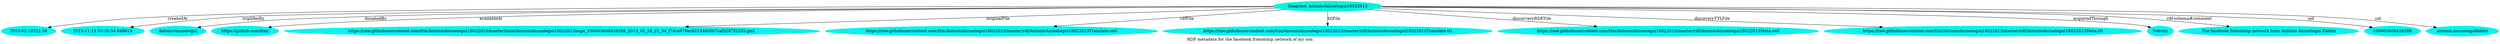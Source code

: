 digraph  {
	graph [label="RDF metadata for the facebook friendship network of my son"];
	node [label="\N"];
	"Snapshot AntonioAnzoategui18022013"	 [color="#02F3DD",
		style=filled];
	0	 [color="#02F3F1",
		label="2013-02-18T21:34",
		style=filled];
	"Snapshot AntonioAnzoategui18022013" -> 0	 [label=createdAt];
	1	 [color="#02F3F1",
		label="2015-11-13 03:26:54.648614",
		style=filled];
	"Snapshot AntonioAnzoategui18022013" -> 1	 [label=triplifiedIn];
	2	 [color="#02F3F1",
		label=AntonioAnzoategui,
		style=filled];
	"Snapshot AntonioAnzoategui18022013" -> 2	 [label=donatedBy];
	3	 [color="#02F3F1",
		label="https://github.com/ttm/",
		style=filled];
	"Snapshot AntonioAnzoategui18022013" -> 3	 [label=availableAt];
	4	 [color="#02F3F1",
		label="https://raw.githubusercontent.com/ttm/AntonioAnzoategui18022013/master/base/AntonioAnzoategui18022013huge_100003608428288_2013_02_\
18_21_34_f74ca978ec921548c0b7caf3287f2335.gml.",
		style=filled];
	"Snapshot AntonioAnzoategui18022013" -> 4	 [label=originalFile];
	5	 [color="#02F3F1",
		label="https://raw.githubusercontent.com/ttm/AntonioAnzoategui18022013/master/rdf/AntonioAnzoategui18022013Translate.owl",
		style=filled];
	"Snapshot AntonioAnzoategui18022013" -> 5	 [label=rdfFile];
	6	 [color="#02F3F1",
		label="https://raw.githubusercontent.com/ttm/AntonioAnzoategui18022013/master/rdf/AntonioAnzoategui18022013Translate.ttl",
		style=filled];
	"Snapshot AntonioAnzoategui18022013" -> 6	 [label=ttlFile];
	7	 [color="#02F3F1",
		label="https://raw.githubusercontent.com/ttm/AntonioAnzoategui18022013/master/rdf/AntonioAnzoategui18022013Meta.owl",
		style=filled];
	"Snapshot AntonioAnzoategui18022013" -> 7	 [label=discorveryRDFFile];
	8	 [color="#02F3F1",
		label="https://raw.githubusercontent.com/ttm/AntonioAnzoategui18022013/master/rdf/AntonioAnzoategui18022013Meta.ttl",
		style=filled];
	"Snapshot AntonioAnzoategui18022013" -> 8	 [label=discoveryTTLFile];
	9	 [color="#02F3F1",
		label=Netvizz,
		style=filled];
	"Snapshot AntonioAnzoategui18022013" -> 9	 [label=acquiredThrough];
	10	 [color="#02F3F1",
		label="The facebook friendship network from Antônio Anzoategui Fabbri",
		style=filled];
	"Snapshot AntonioAnzoategui18022013" -> 10	 [label="rdf-schema#comment"];
	11	 [color="#02F3F1",
		label=100003608428288,
		style=filled];
	"Snapshot AntonioAnzoategui18022013" -> 11	 [label=uid];
	12	 [color="#02F3F1",
		label="antonio.anzoateguifabbri",
		style=filled];
	"Snapshot AntonioAnzoategui18022013" -> 12	 [label=sid];
}

